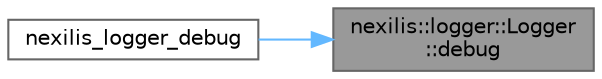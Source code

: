 digraph "nexilis::logger::Logger::debug"
{
 // LATEX_PDF_SIZE
  bgcolor="transparent";
  edge [fontname=Helvetica,fontsize=10,labelfontname=Helvetica,labelfontsize=10];
  node [fontname=Helvetica,fontsize=10,shape=box,height=0.2,width=0.4];
  rankdir="RL";
  Node1 [id="Node000001",label="nexilis::logger::Logger\l::debug",height=0.2,width=0.4,color="gray40", fillcolor="grey60", style="filled", fontcolor="black",tooltip="Send debug message."];
  Node1 -> Node2 [id="edge1_Node000001_Node000002",dir="back",color="steelblue1",style="solid",tooltip=" "];
  Node2 [id="Node000002",label="nexilis_logger_debug",height=0.2,width=0.4,color="grey40", fillcolor="white", style="filled",URL="$d0/d63/logger__c_8cc.html#a5c9974b5dc772260974ed5ff37db07e4",tooltip=" "];
}
